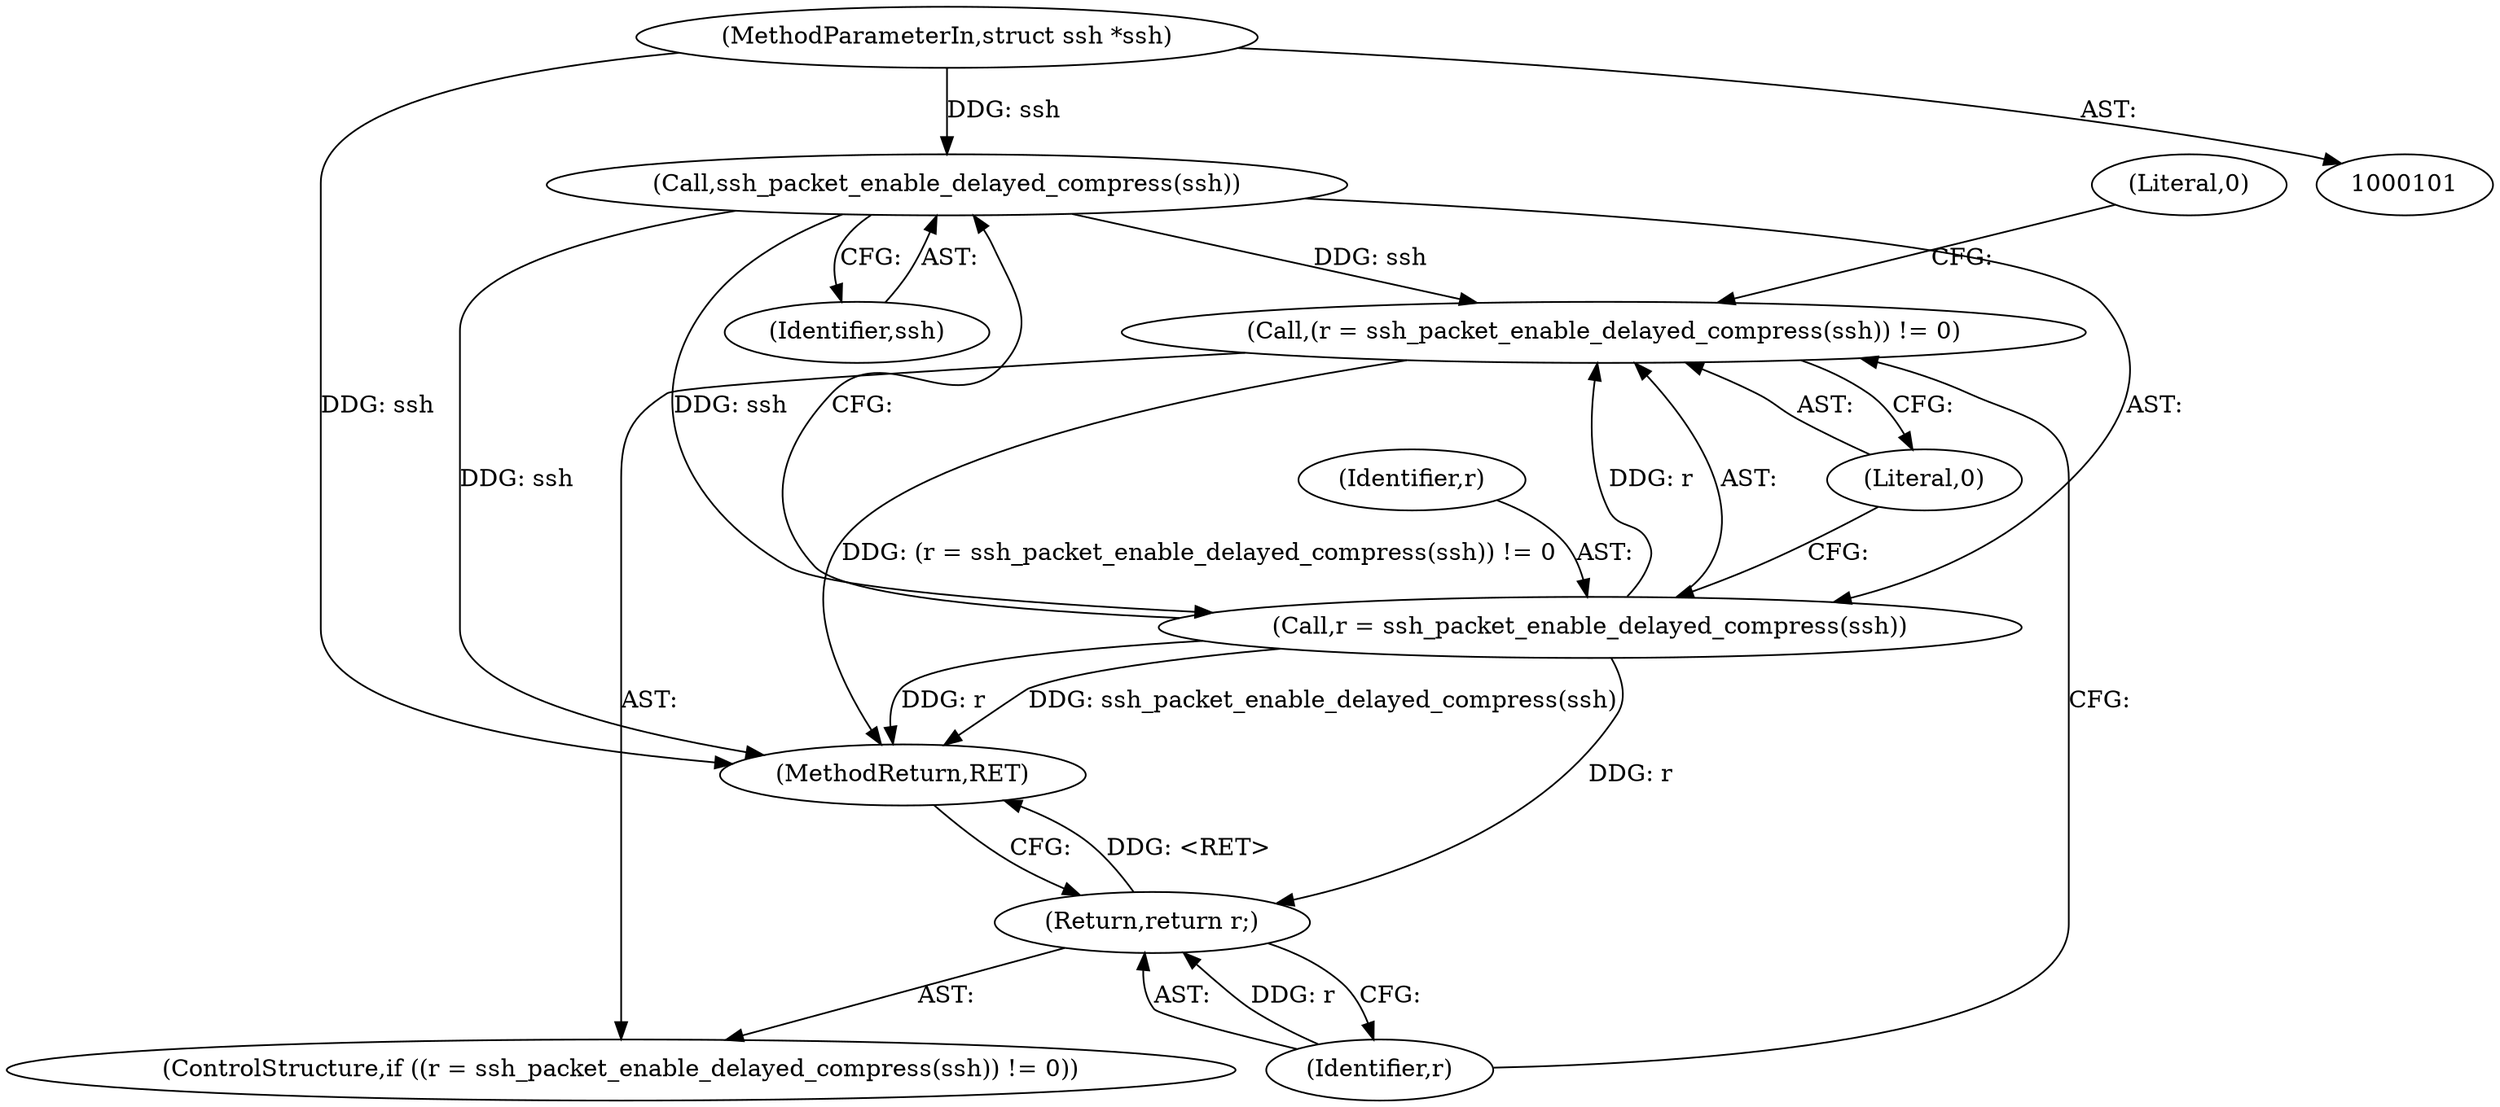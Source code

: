 digraph "0_src_3095060f479b86288e31c79ecbc5131a66bcd2f9_7@pointer" {
"1000126" [label="(Call,ssh_packet_enable_delayed_compress(ssh))"];
"1000102" [label="(MethodParameterIn,struct ssh *ssh)"];
"1000123" [label="(Call,(r = ssh_packet_enable_delayed_compress(ssh)) != 0)"];
"1000124" [label="(Call,r = ssh_packet_enable_delayed_compress(ssh))"];
"1000129" [label="(Return,return r;)"];
"1000102" [label="(MethodParameterIn,struct ssh *ssh)"];
"1000130" [label="(Identifier,r)"];
"1000133" [label="(MethodReturn,RET)"];
"1000132" [label="(Literal,0)"];
"1000124" [label="(Call,r = ssh_packet_enable_delayed_compress(ssh))"];
"1000125" [label="(Identifier,r)"];
"1000122" [label="(ControlStructure,if ((r = ssh_packet_enable_delayed_compress(ssh)) != 0))"];
"1000128" [label="(Literal,0)"];
"1000126" [label="(Call,ssh_packet_enable_delayed_compress(ssh))"];
"1000129" [label="(Return,return r;)"];
"1000127" [label="(Identifier,ssh)"];
"1000123" [label="(Call,(r = ssh_packet_enable_delayed_compress(ssh)) != 0)"];
"1000126" -> "1000124"  [label="AST: "];
"1000126" -> "1000127"  [label="CFG: "];
"1000127" -> "1000126"  [label="AST: "];
"1000124" -> "1000126"  [label="CFG: "];
"1000126" -> "1000133"  [label="DDG: ssh"];
"1000126" -> "1000123"  [label="DDG: ssh"];
"1000126" -> "1000124"  [label="DDG: ssh"];
"1000102" -> "1000126"  [label="DDG: ssh"];
"1000102" -> "1000101"  [label="AST: "];
"1000102" -> "1000133"  [label="DDG: ssh"];
"1000123" -> "1000122"  [label="AST: "];
"1000123" -> "1000128"  [label="CFG: "];
"1000124" -> "1000123"  [label="AST: "];
"1000128" -> "1000123"  [label="AST: "];
"1000130" -> "1000123"  [label="CFG: "];
"1000132" -> "1000123"  [label="CFG: "];
"1000123" -> "1000133"  [label="DDG: (r = ssh_packet_enable_delayed_compress(ssh)) != 0"];
"1000124" -> "1000123"  [label="DDG: r"];
"1000125" -> "1000124"  [label="AST: "];
"1000128" -> "1000124"  [label="CFG: "];
"1000124" -> "1000133"  [label="DDG: ssh_packet_enable_delayed_compress(ssh)"];
"1000124" -> "1000133"  [label="DDG: r"];
"1000124" -> "1000129"  [label="DDG: r"];
"1000129" -> "1000122"  [label="AST: "];
"1000129" -> "1000130"  [label="CFG: "];
"1000130" -> "1000129"  [label="AST: "];
"1000133" -> "1000129"  [label="CFG: "];
"1000129" -> "1000133"  [label="DDG: <RET>"];
"1000130" -> "1000129"  [label="DDG: r"];
}
